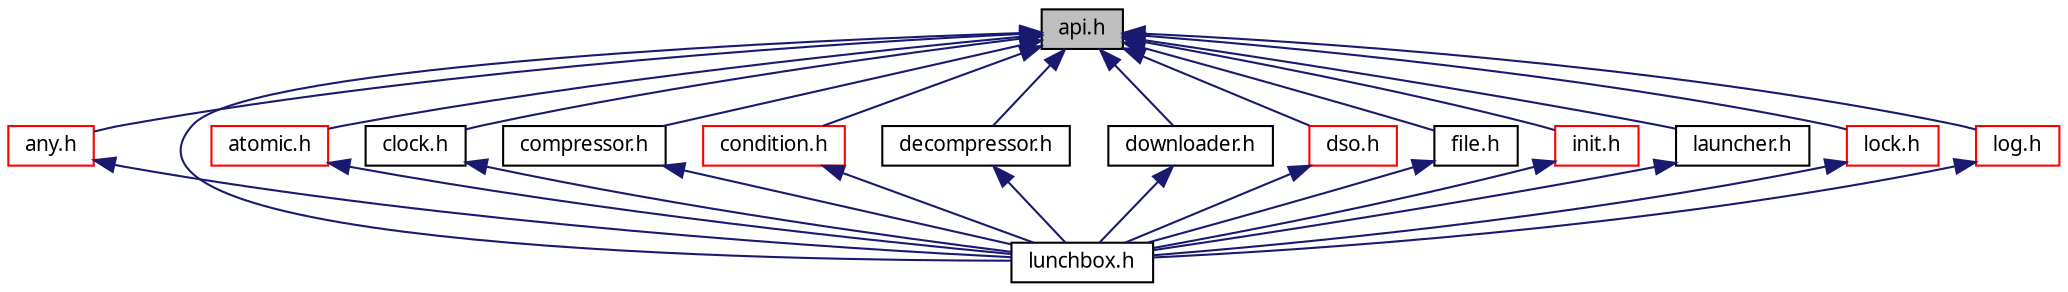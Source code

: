 digraph "api.h"
{
  edge [fontname="Sans",fontsize="10",labelfontname="Sans",labelfontsize="10"];
  node [fontname="Sans",fontsize="10",shape=record];
  Node1 [label="api.h",height=0.2,width=0.4,color="black", fillcolor="grey75", style="filled" fontcolor="black"];
  Node1 -> Node2 [dir="back",color="midnightblue",fontsize="10",style="solid",fontname="Sans"];
  Node2 [label="any.h",height=0.2,width=0.4,color="red", fillcolor="white", style="filled",URL="$any_8h_source.html"];
  Node2 -> Node3 [dir="back",color="midnightblue",fontsize="10",style="solid",fontname="Sans"];
  Node3 [label="lunchbox.h",height=0.2,width=0.4,color="black", fillcolor="white", style="filled",URL="$lunchbox_8h_source.html"];
  Node1 -> Node4 [dir="back",color="midnightblue",fontsize="10",style="solid",fontname="Sans"];
  Node4 [label="atomic.h",height=0.2,width=0.4,color="red", fillcolor="white", style="filled",URL="$atomic_8h_source.html"];
  Node4 -> Node3 [dir="back",color="midnightblue",fontsize="10",style="solid",fontname="Sans"];
  Node1 -> Node5 [dir="back",color="midnightblue",fontsize="10",style="solid",fontname="Sans"];
  Node5 [label="clock.h",height=0.2,width=0.4,color="black", fillcolor="white", style="filled",URL="$clock_8h_source.html"];
  Node5 -> Node3 [dir="back",color="midnightblue",fontsize="10",style="solid",fontname="Sans"];
  Node1 -> Node6 [dir="back",color="midnightblue",fontsize="10",style="solid",fontname="Sans"];
  Node6 [label="compressor.h",height=0.2,width=0.4,color="black", fillcolor="white", style="filled",URL="$compressor_8h_source.html"];
  Node6 -> Node3 [dir="back",color="midnightblue",fontsize="10",style="solid",fontname="Sans"];
  Node1 -> Node7 [dir="back",color="midnightblue",fontsize="10",style="solid",fontname="Sans"];
  Node7 [label="condition.h",height=0.2,width=0.4,color="red", fillcolor="white", style="filled",URL="$condition_8h_source.html"];
  Node7 -> Node3 [dir="back",color="midnightblue",fontsize="10",style="solid",fontname="Sans"];
  Node1 -> Node8 [dir="back",color="midnightblue",fontsize="10",style="solid",fontname="Sans"];
  Node8 [label="decompressor.h",height=0.2,width=0.4,color="black", fillcolor="white", style="filled",URL="$decompressor_8h_source.html"];
  Node8 -> Node3 [dir="back",color="midnightblue",fontsize="10",style="solid",fontname="Sans"];
  Node1 -> Node9 [dir="back",color="midnightblue",fontsize="10",style="solid",fontname="Sans"];
  Node9 [label="downloader.h",height=0.2,width=0.4,color="black", fillcolor="white", style="filled",URL="$downloader_8h_source.html"];
  Node9 -> Node3 [dir="back",color="midnightblue",fontsize="10",style="solid",fontname="Sans"];
  Node1 -> Node10 [dir="back",color="midnightblue",fontsize="10",style="solid",fontname="Sans"];
  Node10 [label="dso.h",height=0.2,width=0.4,color="red", fillcolor="white", style="filled",URL="$dso_8h_source.html"];
  Node10 -> Node3 [dir="back",color="midnightblue",fontsize="10",style="solid",fontname="Sans"];
  Node1 -> Node11 [dir="back",color="midnightblue",fontsize="10",style="solid",fontname="Sans"];
  Node11 [label="file.h",height=0.2,width=0.4,color="black", fillcolor="white", style="filled",URL="$file_8h_source.html"];
  Node11 -> Node3 [dir="back",color="midnightblue",fontsize="10",style="solid",fontname="Sans"];
  Node1 -> Node12 [dir="back",color="midnightblue",fontsize="10",style="solid",fontname="Sans"];
  Node12 [label="init.h",height=0.2,width=0.4,color="red", fillcolor="white", style="filled",URL="$init_8h_source.html"];
  Node12 -> Node3 [dir="back",color="midnightblue",fontsize="10",style="solid",fontname="Sans"];
  Node1 -> Node13 [dir="back",color="midnightblue",fontsize="10",style="solid",fontname="Sans"];
  Node13 [label="launcher.h",height=0.2,width=0.4,color="black", fillcolor="white", style="filled",URL="$launcher_8h_source.html"];
  Node13 -> Node3 [dir="back",color="midnightblue",fontsize="10",style="solid",fontname="Sans"];
  Node1 -> Node14 [dir="back",color="midnightblue",fontsize="10",style="solid",fontname="Sans"];
  Node14 [label="lock.h",height=0.2,width=0.4,color="red", fillcolor="white", style="filled",URL="$lock_8h_source.html"];
  Node14 -> Node3 [dir="back",color="midnightblue",fontsize="10",style="solid",fontname="Sans"];
  Node1 -> Node15 [dir="back",color="midnightblue",fontsize="10",style="solid",fontname="Sans"];
  Node15 [label="log.h",height=0.2,width=0.4,color="red", fillcolor="white", style="filled",URL="$log_8h.html",tooltip="This file contains logging classes. "];
  Node15 -> Node3 [dir="back",color="midnightblue",fontsize="10",style="solid",fontname="Sans"];
  Node1 -> Node3 [dir="back",color="midnightblue",fontsize="10",style="solid",fontname="Sans"];
}
